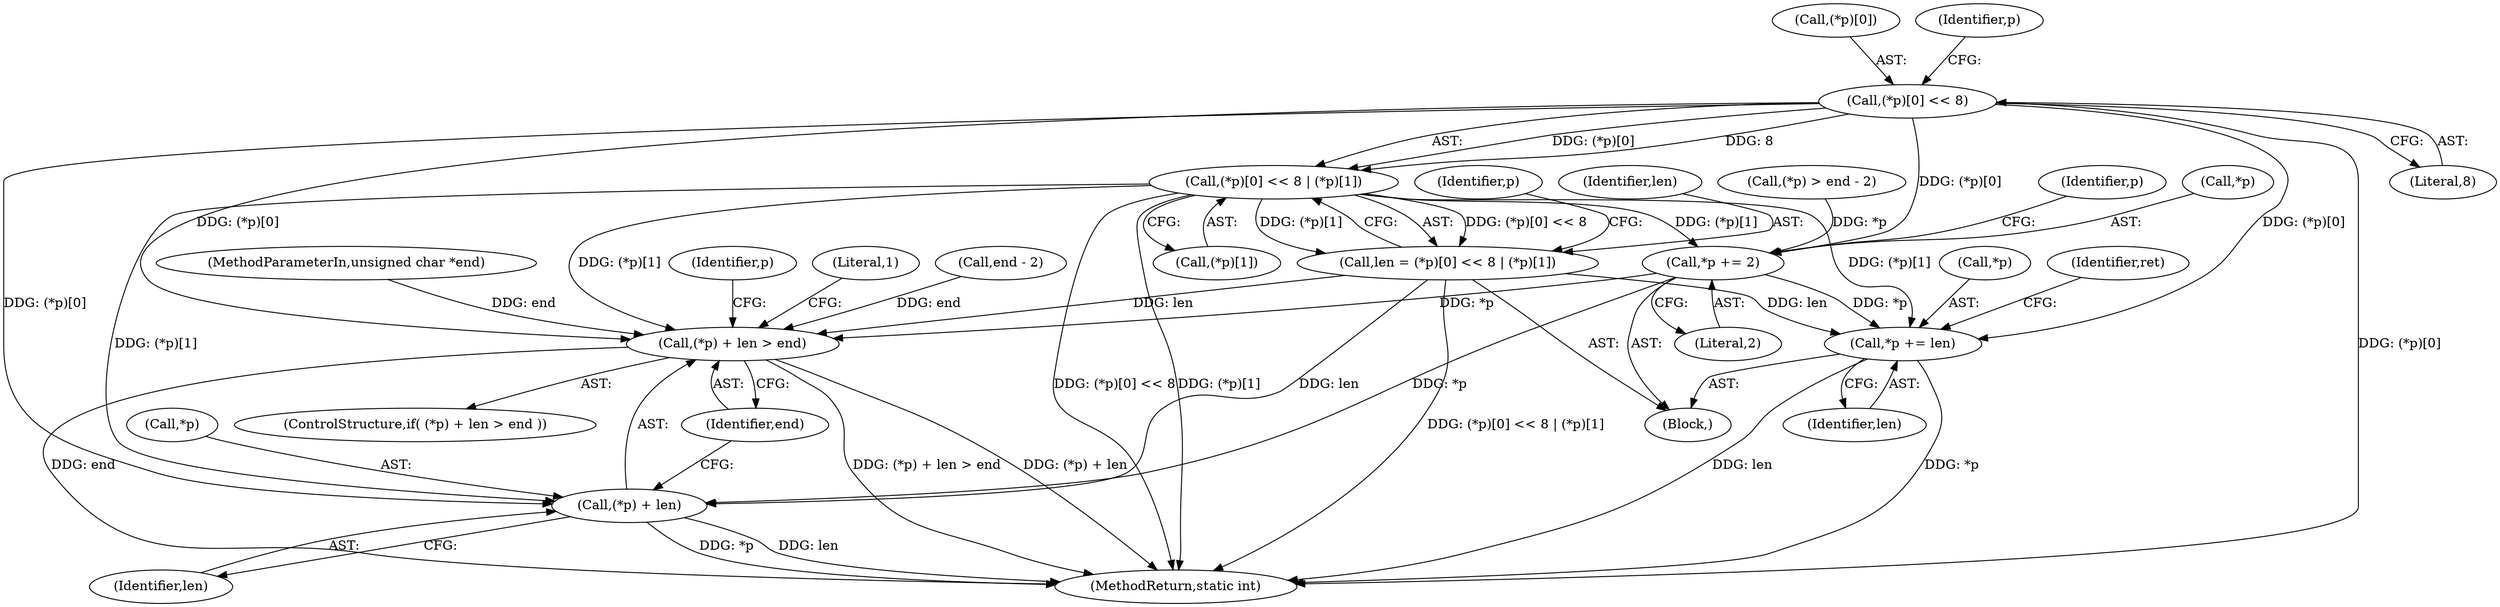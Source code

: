 digraph "1_mbedtls_5224a7544c95552553e2e6be0b4a789956a6464e@array" {
"1000130" [label="(Call,(*p)[0] << 8 | (*p)[1])"];
"1000131" [label="(Call,(*p)[0] << 8)"];
"1000128" [label="(Call,len = (*p)[0] << 8 | (*p)[1])"];
"1000146" [label="(Call,(*p) + len > end)"];
"1000147" [label="(Call,(*p) + len)"];
"1000158" [label="(Call,*p += len)"];
"1000141" [label="(Call,*p += 2)"];
"1000161" [label="(Identifier,len)"];
"1000160" [label="(Identifier,p)"];
"1000159" [label="(Call,*p)"];
"1000149" [label="(Identifier,p)"];
"1000141" [label="(Call,*p += 2)"];
"1000163" [label="(Identifier,ret)"];
"1000146" [label="(Call,(*p) + len > end)"];
"1000136" [label="(Literal,8)"];
"1000150" [label="(Identifier,len)"];
"1000144" [label="(Literal,2)"];
"1000145" [label="(ControlStructure,if( (*p) + len > end ))"];
"1000158" [label="(Call,*p += len)"];
"1000154" [label="(Literal,1)"];
"1000106" [label="(Block,)"];
"1000151" [label="(Identifier,end)"];
"1000129" [label="(Identifier,len)"];
"1000167" [label="(MethodReturn,static int)"];
"1000119" [label="(Call,end - 2)"];
"1000148" [label="(Call,*p)"];
"1000147" [label="(Call,(*p) + len)"];
"1000142" [label="(Call,*p)"];
"1000130" [label="(Call,(*p)[0] << 8 | (*p)[1])"];
"1000131" [label="(Call,(*p)[0] << 8)"];
"1000132" [label="(Call,(*p)[0])"];
"1000143" [label="(Identifier,p)"];
"1000116" [label="(Call,(*p) > end - 2)"];
"1000139" [label="(Identifier,p)"];
"1000128" [label="(Call,len = (*p)[0] << 8 | (*p)[1])"];
"1000105" [label="(MethodParameterIn,unsigned char *end)"];
"1000137" [label="(Call,(*p)[1])"];
"1000130" -> "1000128"  [label="AST: "];
"1000130" -> "1000137"  [label="CFG: "];
"1000131" -> "1000130"  [label="AST: "];
"1000137" -> "1000130"  [label="AST: "];
"1000128" -> "1000130"  [label="CFG: "];
"1000130" -> "1000167"  [label="DDG: (*p)[0] << 8"];
"1000130" -> "1000167"  [label="DDG: (*p)[1]"];
"1000130" -> "1000128"  [label="DDG: (*p)[0] << 8"];
"1000130" -> "1000128"  [label="DDG: (*p)[1]"];
"1000131" -> "1000130"  [label="DDG: (*p)[0]"];
"1000131" -> "1000130"  [label="DDG: 8"];
"1000130" -> "1000141"  [label="DDG: (*p)[1]"];
"1000130" -> "1000146"  [label="DDG: (*p)[1]"];
"1000130" -> "1000147"  [label="DDG: (*p)[1]"];
"1000130" -> "1000158"  [label="DDG: (*p)[1]"];
"1000131" -> "1000136"  [label="CFG: "];
"1000132" -> "1000131"  [label="AST: "];
"1000136" -> "1000131"  [label="AST: "];
"1000139" -> "1000131"  [label="CFG: "];
"1000131" -> "1000167"  [label="DDG: (*p)[0]"];
"1000131" -> "1000141"  [label="DDG: (*p)[0]"];
"1000131" -> "1000146"  [label="DDG: (*p)[0]"];
"1000131" -> "1000147"  [label="DDG: (*p)[0]"];
"1000131" -> "1000158"  [label="DDG: (*p)[0]"];
"1000128" -> "1000106"  [label="AST: "];
"1000129" -> "1000128"  [label="AST: "];
"1000143" -> "1000128"  [label="CFG: "];
"1000128" -> "1000167"  [label="DDG: (*p)[0] << 8 | (*p)[1]"];
"1000128" -> "1000146"  [label="DDG: len"];
"1000128" -> "1000147"  [label="DDG: len"];
"1000128" -> "1000158"  [label="DDG: len"];
"1000146" -> "1000145"  [label="AST: "];
"1000146" -> "1000151"  [label="CFG: "];
"1000147" -> "1000146"  [label="AST: "];
"1000151" -> "1000146"  [label="AST: "];
"1000154" -> "1000146"  [label="CFG: "];
"1000160" -> "1000146"  [label="CFG: "];
"1000146" -> "1000167"  [label="DDG: end"];
"1000146" -> "1000167"  [label="DDG: (*p) + len > end"];
"1000146" -> "1000167"  [label="DDG: (*p) + len"];
"1000141" -> "1000146"  [label="DDG: *p"];
"1000119" -> "1000146"  [label="DDG: end"];
"1000105" -> "1000146"  [label="DDG: end"];
"1000147" -> "1000150"  [label="CFG: "];
"1000148" -> "1000147"  [label="AST: "];
"1000150" -> "1000147"  [label="AST: "];
"1000151" -> "1000147"  [label="CFG: "];
"1000147" -> "1000167"  [label="DDG: *p"];
"1000147" -> "1000167"  [label="DDG: len"];
"1000141" -> "1000147"  [label="DDG: *p"];
"1000158" -> "1000106"  [label="AST: "];
"1000158" -> "1000161"  [label="CFG: "];
"1000159" -> "1000158"  [label="AST: "];
"1000161" -> "1000158"  [label="AST: "];
"1000163" -> "1000158"  [label="CFG: "];
"1000158" -> "1000167"  [label="DDG: *p"];
"1000158" -> "1000167"  [label="DDG: len"];
"1000141" -> "1000158"  [label="DDG: *p"];
"1000141" -> "1000106"  [label="AST: "];
"1000141" -> "1000144"  [label="CFG: "];
"1000142" -> "1000141"  [label="AST: "];
"1000144" -> "1000141"  [label="AST: "];
"1000149" -> "1000141"  [label="CFG: "];
"1000116" -> "1000141"  [label="DDG: *p"];
}

